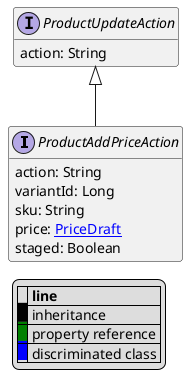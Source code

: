 @startuml

hide empty fields
hide empty methods
legend
|= |= line |
|<back:black>   </back>| inheritance |
|<back:green>   </back>| property reference |
|<back:blue>   </back>| discriminated class |
endlegend
interface ProductAddPriceAction [[ProductAddPriceAction.svg]] extends ProductUpdateAction {
    action: String
    variantId: Long
    sku: String
    price: [[PriceDraft.svg PriceDraft]]
    staged: Boolean
}
interface ProductUpdateAction [[ProductUpdateAction.svg]]  {
    action: String
}





@enduml
